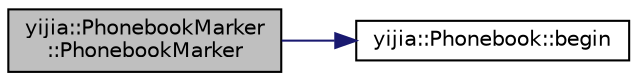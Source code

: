 digraph "yijia::PhonebookMarker::PhonebookMarker"
{
 // LATEX_PDF_SIZE
  edge [fontname="Helvetica",fontsize="10",labelfontname="Helvetica",labelfontsize="10"];
  node [fontname="Helvetica",fontsize="10",shape=record];
  rankdir="LR";
  Node1 [label="yijia::PhonebookMarker\l::PhonebookMarker",height=0.2,width=0.4,color="black", fillcolor="grey75", style="filled", fontcolor="black",tooltip=" "];
  Node1 -> Node2 [color="midnightblue",fontsize="10",style="solid",fontname="Helvetica"];
  Node2 [label="yijia::Phonebook::begin",height=0.2,width=0.4,color="black", fillcolor="white", style="filled",URL="$classyijia_1_1_phonebook.html#a4951b3547a04c0119b61c717a36d7ba4",tooltip=" "];
}
